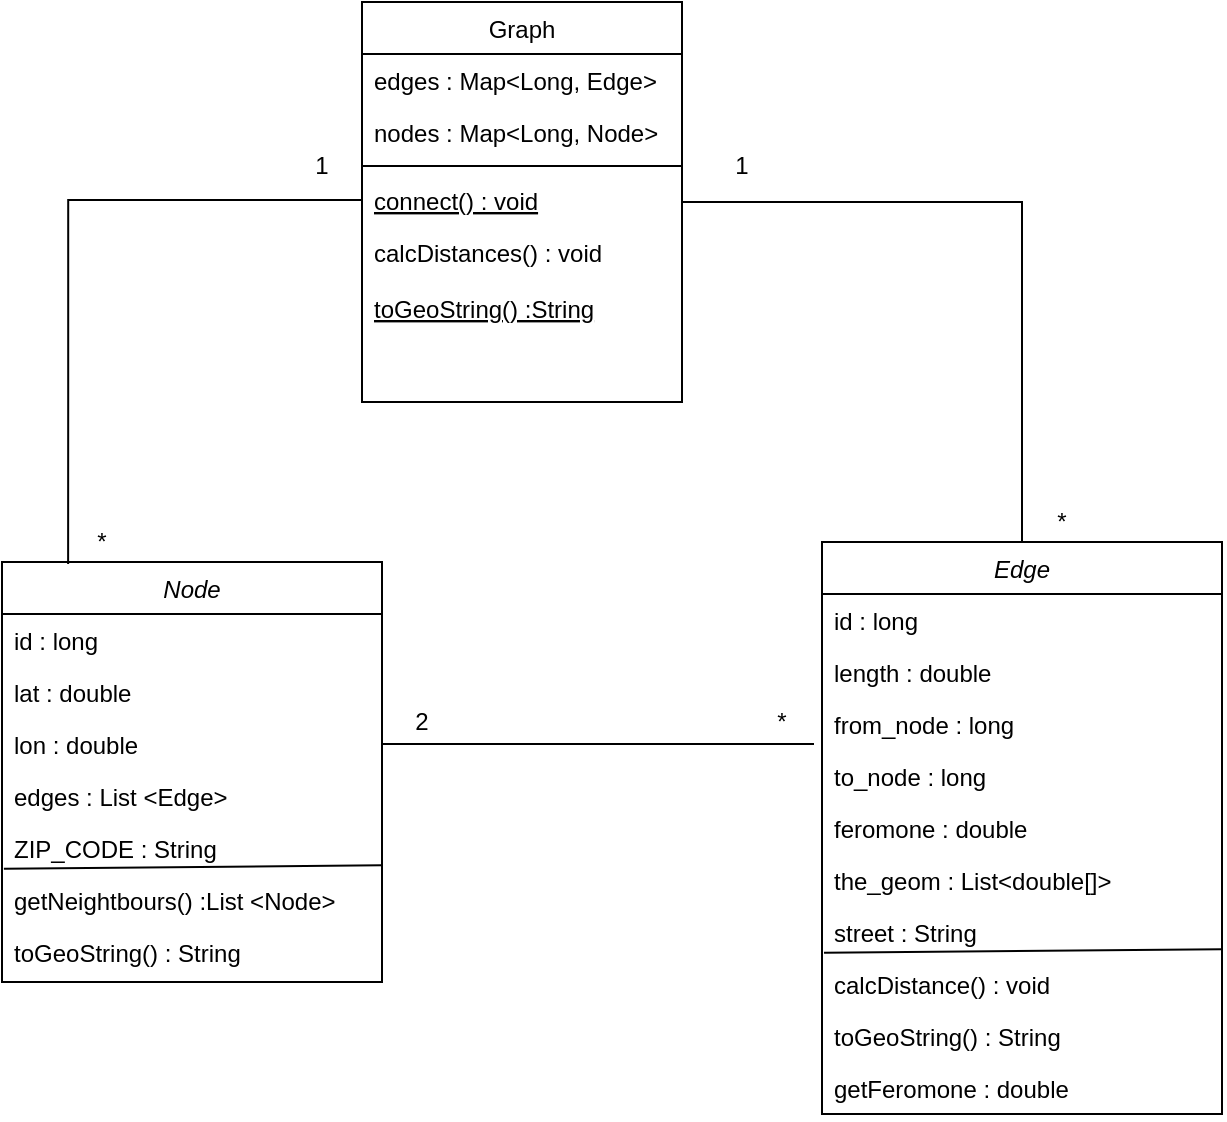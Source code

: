<mxfile version="14.6.13" type="device"><diagram id="C5RBs43oDa-KdzZeNtuy" name="Page-1"><mxGraphModel dx="1350" dy="816" grid="1" gridSize="10" guides="1" tooltips="1" connect="1" arrows="1" fold="1" page="1" pageScale="1" pageWidth="827" pageHeight="1169" math="0" shadow="0"><root><mxCell id="WIyWlLk6GJQsqaUBKTNV-0"/><mxCell id="WIyWlLk6GJQsqaUBKTNV-1" parent="WIyWlLk6GJQsqaUBKTNV-0"/><mxCell id="zkfFHV4jXpPFQw0GAbJ--0" value="Node" style="swimlane;fontStyle=2;align=center;verticalAlign=top;childLayout=stackLayout;horizontal=1;startSize=26;horizontalStack=0;resizeParent=1;resizeLast=0;collapsible=1;marginBottom=0;rounded=0;shadow=0;strokeWidth=1;" parent="WIyWlLk6GJQsqaUBKTNV-1" vertex="1"><mxGeometry x="40" y="370" width="190" height="210" as="geometry"><mxRectangle x="230" y="140" width="160" height="26" as="alternateBounds"/></mxGeometry></mxCell><mxCell id="zkfFHV4jXpPFQw0GAbJ--1" value="id : long" style="text;align=left;verticalAlign=top;spacingLeft=4;spacingRight=4;overflow=hidden;rotatable=0;points=[[0,0.5],[1,0.5]];portConstraint=eastwest;" parent="zkfFHV4jXpPFQw0GAbJ--0" vertex="1"><mxGeometry y="26" width="190" height="26" as="geometry"/></mxCell><mxCell id="zkfFHV4jXpPFQw0GAbJ--2" value="lat : double" style="text;align=left;verticalAlign=top;spacingLeft=4;spacingRight=4;overflow=hidden;rotatable=0;points=[[0,0.5],[1,0.5]];portConstraint=eastwest;rounded=0;shadow=0;html=0;" parent="zkfFHV4jXpPFQw0GAbJ--0" vertex="1"><mxGeometry y="52" width="190" height="26" as="geometry"/></mxCell><mxCell id="zkfFHV4jXpPFQw0GAbJ--3" value="lon : double" style="text;align=left;verticalAlign=top;spacingLeft=4;spacingRight=4;overflow=hidden;rotatable=0;points=[[0,0.5],[1,0.5]];portConstraint=eastwest;rounded=0;shadow=0;html=0;" parent="zkfFHV4jXpPFQw0GAbJ--0" vertex="1"><mxGeometry y="78" width="190" height="26" as="geometry"/></mxCell><mxCell id="BWHkCqgbZKEYTCwJC5Tk-6" value="edges : List &lt;Edge&gt;" style="text;align=left;verticalAlign=top;spacingLeft=4;spacingRight=4;overflow=hidden;rotatable=0;points=[[0,0.5],[1,0.5]];portConstraint=eastwest;rounded=0;shadow=0;html=0;" vertex="1" parent="zkfFHV4jXpPFQw0GAbJ--0"><mxGeometry y="104" width="190" height="26" as="geometry"/></mxCell><mxCell id="BWHkCqgbZKEYTCwJC5Tk-5" value="ZIP_CODE : String" style="text;align=left;verticalAlign=top;spacingLeft=4;spacingRight=4;overflow=hidden;rotatable=0;points=[[0,0.5],[1,0.5]];portConstraint=eastwest;rounded=0;shadow=0;html=0;" vertex="1" parent="zkfFHV4jXpPFQw0GAbJ--0"><mxGeometry y="130" width="190" height="26" as="geometry"/></mxCell><mxCell id="BWHkCqgbZKEYTCwJC5Tk-7" value="getNeightbours() :List &lt;Node&gt;" style="text;align=left;verticalAlign=top;spacingLeft=4;spacingRight=4;overflow=hidden;rotatable=0;points=[[0,0.5],[1,0.5]];portConstraint=eastwest;rounded=0;shadow=0;html=0;" vertex="1" parent="zkfFHV4jXpPFQw0GAbJ--0"><mxGeometry y="156" width="190" height="26" as="geometry"/></mxCell><mxCell id="BWHkCqgbZKEYTCwJC5Tk-8" value="toGeoString() : String" style="text;align=left;verticalAlign=top;spacingLeft=4;spacingRight=4;overflow=hidden;rotatable=0;points=[[0,0.5],[1,0.5]];portConstraint=eastwest;rounded=0;shadow=0;html=0;" vertex="1" parent="zkfFHV4jXpPFQw0GAbJ--0"><mxGeometry y="182" width="190" height="26" as="geometry"/></mxCell><mxCell id="BWHkCqgbZKEYTCwJC5Tk-9" value="" style="endArrow=none;html=1;entryX=0.005;entryY=0.897;entryDx=0;entryDy=0;entryPerimeter=0;exitX=1;exitY=-0.167;exitDx=0;exitDy=0;exitPerimeter=0;" edge="1" parent="zkfFHV4jXpPFQw0GAbJ--0" source="BWHkCqgbZKEYTCwJC5Tk-7" target="BWHkCqgbZKEYTCwJC5Tk-5"><mxGeometry width="50" height="50" relative="1" as="geometry"><mxPoint x="30" y="240" as="sourcePoint"/><mxPoint x="80" y="190" as="targetPoint"/></mxGeometry></mxCell><mxCell id="BWHkCqgbZKEYTCwJC5Tk-23" style="edgeStyle=orthogonalEdgeStyle;rounded=0;orthogonalLoop=1;jettySize=auto;html=1;endArrow=none;endFill=0;" edge="1" parent="WIyWlLk6GJQsqaUBKTNV-1" source="zkfFHV4jXpPFQw0GAbJ--6" target="BWHkCqgbZKEYTCwJC5Tk-10"><mxGeometry relative="1" as="geometry"/></mxCell><mxCell id="zkfFHV4jXpPFQw0GAbJ--6" value="Graph" style="swimlane;fontStyle=0;align=center;verticalAlign=top;childLayout=stackLayout;horizontal=1;startSize=26;horizontalStack=0;resizeParent=1;resizeLast=0;collapsible=1;marginBottom=0;rounded=0;shadow=0;strokeWidth=1;" parent="WIyWlLk6GJQsqaUBKTNV-1" vertex="1"><mxGeometry x="220" y="90" width="160" height="200" as="geometry"><mxRectangle x="130" y="380" width="160" height="26" as="alternateBounds"/></mxGeometry></mxCell><mxCell id="zkfFHV4jXpPFQw0GAbJ--7" value="edges : Map&lt;Long, Edge&gt;" style="text;align=left;verticalAlign=top;spacingLeft=4;spacingRight=4;overflow=hidden;rotatable=0;points=[[0,0.5],[1,0.5]];portConstraint=eastwest;" parent="zkfFHV4jXpPFQw0GAbJ--6" vertex="1"><mxGeometry y="26" width="160" height="26" as="geometry"/></mxCell><mxCell id="zkfFHV4jXpPFQw0GAbJ--8" value="nodes : Map&lt;Long, Node&gt;" style="text;align=left;verticalAlign=top;spacingLeft=4;spacingRight=4;overflow=hidden;rotatable=0;points=[[0,0.5],[1,0.5]];portConstraint=eastwest;rounded=0;shadow=0;html=0;" parent="zkfFHV4jXpPFQw0GAbJ--6" vertex="1"><mxGeometry y="52" width="160" height="26" as="geometry"/></mxCell><mxCell id="zkfFHV4jXpPFQw0GAbJ--9" value="" style="line;html=1;strokeWidth=1;align=left;verticalAlign=middle;spacingTop=-1;spacingLeft=3;spacingRight=3;rotatable=0;labelPosition=right;points=[];portConstraint=eastwest;" parent="zkfFHV4jXpPFQw0GAbJ--6" vertex="1"><mxGeometry y="78" width="160" height="8" as="geometry"/></mxCell><mxCell id="zkfFHV4jXpPFQw0GAbJ--10" value="connect() : void" style="text;align=left;verticalAlign=top;spacingLeft=4;spacingRight=4;overflow=hidden;rotatable=0;points=[[0,0.5],[1,0.5]];portConstraint=eastwest;fontStyle=4" parent="zkfFHV4jXpPFQw0GAbJ--6" vertex="1"><mxGeometry y="86" width="160" height="26" as="geometry"/></mxCell><mxCell id="zkfFHV4jXpPFQw0GAbJ--11" value="calcDistances() : void" style="text;align=left;verticalAlign=top;spacingLeft=4;spacingRight=4;overflow=hidden;rotatable=0;points=[[0,0.5],[1,0.5]];portConstraint=eastwest;" parent="zkfFHV4jXpPFQw0GAbJ--6" vertex="1"><mxGeometry y="112" width="160" height="28" as="geometry"/></mxCell><mxCell id="BWHkCqgbZKEYTCwJC5Tk-0" value="toGeoString() :String" style="text;align=left;verticalAlign=top;spacingLeft=4;spacingRight=4;overflow=hidden;rotatable=0;points=[[0,0.5],[1,0.5]];portConstraint=eastwest;fontStyle=4" vertex="1" parent="zkfFHV4jXpPFQw0GAbJ--6"><mxGeometry y="140" width="160" height="26" as="geometry"/></mxCell><mxCell id="BWHkCqgbZKEYTCwJC5Tk-10" value="Edge" style="swimlane;fontStyle=2;align=center;verticalAlign=top;childLayout=stackLayout;horizontal=1;startSize=26;horizontalStack=0;resizeParent=1;resizeLast=0;collapsible=1;marginBottom=0;rounded=0;shadow=0;strokeWidth=1;" vertex="1" parent="WIyWlLk6GJQsqaUBKTNV-1"><mxGeometry x="450" y="360" width="200" height="286" as="geometry"><mxRectangle x="230" y="140" width="160" height="26" as="alternateBounds"/></mxGeometry></mxCell><mxCell id="BWHkCqgbZKEYTCwJC5Tk-11" value="id : long" style="text;align=left;verticalAlign=top;spacingLeft=4;spacingRight=4;overflow=hidden;rotatable=0;points=[[0,0.5],[1,0.5]];portConstraint=eastwest;" vertex="1" parent="BWHkCqgbZKEYTCwJC5Tk-10"><mxGeometry y="26" width="200" height="26" as="geometry"/></mxCell><mxCell id="BWHkCqgbZKEYTCwJC5Tk-12" value="length : double" style="text;align=left;verticalAlign=top;spacingLeft=4;spacingRight=4;overflow=hidden;rotatable=0;points=[[0,0.5],[1,0.5]];portConstraint=eastwest;rounded=0;shadow=0;html=0;" vertex="1" parent="BWHkCqgbZKEYTCwJC5Tk-10"><mxGeometry y="52" width="200" height="26" as="geometry"/></mxCell><mxCell id="BWHkCqgbZKEYTCwJC5Tk-20" value="from_node : long" style="text;align=left;verticalAlign=top;spacingLeft=4;spacingRight=4;overflow=hidden;rotatable=0;points=[[0,0.5],[1,0.5]];portConstraint=eastwest;" vertex="1" parent="BWHkCqgbZKEYTCwJC5Tk-10"><mxGeometry y="78" width="200" height="26" as="geometry"/></mxCell><mxCell id="BWHkCqgbZKEYTCwJC5Tk-21" value="to_node : long" style="text;align=left;verticalAlign=top;spacingLeft=4;spacingRight=4;overflow=hidden;rotatable=0;points=[[0,0.5],[1,0.5]];portConstraint=eastwest;" vertex="1" parent="BWHkCqgbZKEYTCwJC5Tk-10"><mxGeometry y="104" width="200" height="26" as="geometry"/></mxCell><mxCell id="BWHkCqgbZKEYTCwJC5Tk-13" value="feromone : double" style="text;align=left;verticalAlign=top;spacingLeft=4;spacingRight=4;overflow=hidden;rotatable=0;points=[[0,0.5],[1,0.5]];portConstraint=eastwest;rounded=0;shadow=0;html=0;" vertex="1" parent="BWHkCqgbZKEYTCwJC5Tk-10"><mxGeometry y="130" width="200" height="26" as="geometry"/></mxCell><mxCell id="BWHkCqgbZKEYTCwJC5Tk-19" value="the_geom : List&lt;double[]&gt;" style="text;align=left;verticalAlign=top;spacingLeft=4;spacingRight=4;overflow=hidden;rotatable=0;points=[[0,0.5],[1,0.5]];portConstraint=eastwest;rounded=0;shadow=0;html=0;" vertex="1" parent="BWHkCqgbZKEYTCwJC5Tk-10"><mxGeometry y="156" width="200" height="26" as="geometry"/></mxCell><mxCell id="BWHkCqgbZKEYTCwJC5Tk-15" value="street : String" style="text;align=left;verticalAlign=top;spacingLeft=4;spacingRight=4;overflow=hidden;rotatable=0;points=[[0,0.5],[1,0.5]];portConstraint=eastwest;rounded=0;shadow=0;html=0;" vertex="1" parent="BWHkCqgbZKEYTCwJC5Tk-10"><mxGeometry y="182" width="200" height="26" as="geometry"/></mxCell><mxCell id="BWHkCqgbZKEYTCwJC5Tk-16" value="calcDistance() : void" style="text;align=left;verticalAlign=top;spacingLeft=4;spacingRight=4;overflow=hidden;rotatable=0;points=[[0,0.5],[1,0.5]];portConstraint=eastwest;rounded=0;shadow=0;html=0;" vertex="1" parent="BWHkCqgbZKEYTCwJC5Tk-10"><mxGeometry y="208" width="200" height="26" as="geometry"/></mxCell><mxCell id="BWHkCqgbZKEYTCwJC5Tk-17" value="toGeoString() : String" style="text;align=left;verticalAlign=top;spacingLeft=4;spacingRight=4;overflow=hidden;rotatable=0;points=[[0,0.5],[1,0.5]];portConstraint=eastwest;rounded=0;shadow=0;html=0;" vertex="1" parent="BWHkCqgbZKEYTCwJC5Tk-10"><mxGeometry y="234" width="200" height="26" as="geometry"/></mxCell><mxCell id="BWHkCqgbZKEYTCwJC5Tk-18" value="" style="endArrow=none;html=1;entryX=0.005;entryY=0.897;entryDx=0;entryDy=0;entryPerimeter=0;exitX=1;exitY=-0.167;exitDx=0;exitDy=0;exitPerimeter=0;" edge="1" parent="BWHkCqgbZKEYTCwJC5Tk-10" source="BWHkCqgbZKEYTCwJC5Tk-16" target="BWHkCqgbZKEYTCwJC5Tk-15"><mxGeometry width="50" height="50" relative="1" as="geometry"><mxPoint x="30" y="240" as="sourcePoint"/><mxPoint x="80" y="190" as="targetPoint"/></mxGeometry></mxCell><mxCell id="BWHkCqgbZKEYTCwJC5Tk-22" value="getFeromone : double" style="text;align=left;verticalAlign=top;spacingLeft=4;spacingRight=4;overflow=hidden;rotatable=0;points=[[0,0.5],[1,0.5]];portConstraint=eastwest;rounded=0;shadow=0;html=0;" vertex="1" parent="BWHkCqgbZKEYTCwJC5Tk-10"><mxGeometry y="260" width="200" height="26" as="geometry"/></mxCell><mxCell id="BWHkCqgbZKEYTCwJC5Tk-24" style="edgeStyle=orthogonalEdgeStyle;rounded=0;orthogonalLoop=1;jettySize=auto;html=1;entryX=0.174;entryY=0.005;entryDx=0;entryDy=0;entryPerimeter=0;endArrow=none;endFill=0;" edge="1" parent="WIyWlLk6GJQsqaUBKTNV-1" source="zkfFHV4jXpPFQw0GAbJ--10" target="zkfFHV4jXpPFQw0GAbJ--0"><mxGeometry relative="1" as="geometry"/></mxCell><mxCell id="BWHkCqgbZKEYTCwJC5Tk-25" style="edgeStyle=orthogonalEdgeStyle;rounded=0;orthogonalLoop=1;jettySize=auto;html=1;entryX=-0.02;entryY=-0.115;entryDx=0;entryDy=0;entryPerimeter=0;endArrow=none;endFill=0;" edge="1" parent="WIyWlLk6GJQsqaUBKTNV-1" source="zkfFHV4jXpPFQw0GAbJ--3" target="BWHkCqgbZKEYTCwJC5Tk-21"><mxGeometry relative="1" as="geometry"/></mxCell><mxCell id="BWHkCqgbZKEYTCwJC5Tk-26" value="1" style="text;html=1;strokeColor=none;fillColor=none;align=center;verticalAlign=middle;whiteSpace=wrap;rounded=0;" vertex="1" parent="WIyWlLk6GJQsqaUBKTNV-1"><mxGeometry x="390" y="162" width="40" height="20" as="geometry"/></mxCell><mxCell id="BWHkCqgbZKEYTCwJC5Tk-27" value="1" style="text;html=1;strokeColor=none;fillColor=none;align=center;verticalAlign=middle;whiteSpace=wrap;rounded=0;" vertex="1" parent="WIyWlLk6GJQsqaUBKTNV-1"><mxGeometry x="180" y="162" width="40" height="20" as="geometry"/></mxCell><mxCell id="BWHkCqgbZKEYTCwJC5Tk-28" value="*" style="text;html=1;strokeColor=none;fillColor=none;align=center;verticalAlign=middle;whiteSpace=wrap;rounded=0;" vertex="1" parent="WIyWlLk6GJQsqaUBKTNV-1"><mxGeometry x="550" y="340" width="40" height="20" as="geometry"/></mxCell><mxCell id="BWHkCqgbZKEYTCwJC5Tk-29" value="*" style="text;html=1;strokeColor=none;fillColor=none;align=center;verticalAlign=middle;whiteSpace=wrap;rounded=0;" vertex="1" parent="WIyWlLk6GJQsqaUBKTNV-1"><mxGeometry x="70" y="350" width="40" height="20" as="geometry"/></mxCell><mxCell id="BWHkCqgbZKEYTCwJC5Tk-30" value="*" style="text;html=1;strokeColor=none;fillColor=none;align=center;verticalAlign=middle;whiteSpace=wrap;rounded=0;" vertex="1" parent="WIyWlLk6GJQsqaUBKTNV-1"><mxGeometry x="410" y="440" width="40" height="20" as="geometry"/></mxCell><mxCell id="BWHkCqgbZKEYTCwJC5Tk-31" value="2" style="text;html=1;strokeColor=none;fillColor=none;align=center;verticalAlign=middle;whiteSpace=wrap;rounded=0;" vertex="1" parent="WIyWlLk6GJQsqaUBKTNV-1"><mxGeometry x="230" y="440" width="40" height="20" as="geometry"/></mxCell></root></mxGraphModel></diagram></mxfile>